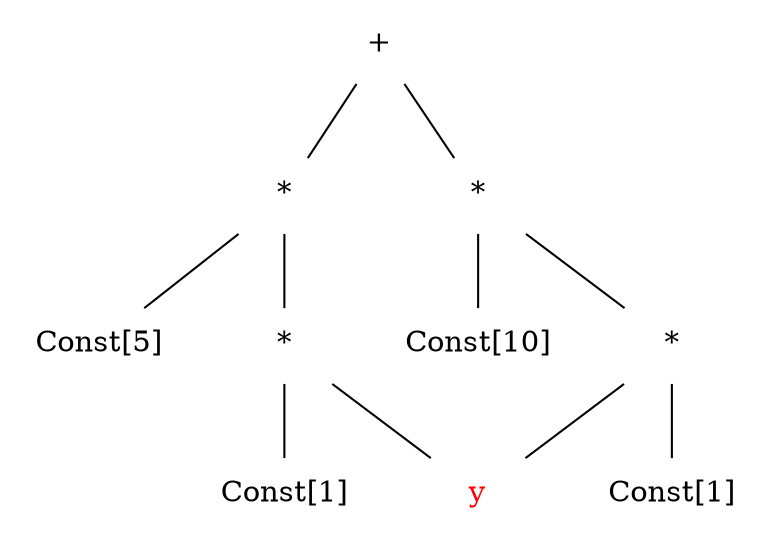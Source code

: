 graph computation_graph {
edge [dir=none];
node [shape=none];
node6 [label=< <font color="black">+</font> >];
node7 [label=< <font color="black">*</font> >];
node8 [label=< <font color="black">Const[5]</font> >];
node9 [label=< <font color="black">*</font> >];
y [label=< <font color="red">y</font> >];
node10 [label=< <font color="black">Const[1]</font> >];
node9 -- y;
node9 -- node10;
node7 -- node8;
node7 -- node9;
node11 [label=< <font color="black">*</font> >];
node12 [label=< <font color="black">Const[10]</font> >];
node13 [label=< <font color="black">*</font> >];
y [label=< <font color="red">y</font> >];
node14 [label=< <font color="black">Const[1]</font> >];
node13 -- y;
node13 -- node14;
node11 -- node12;
node11 -- node13;
node6 -- node7;
node6 -- node11;
}
